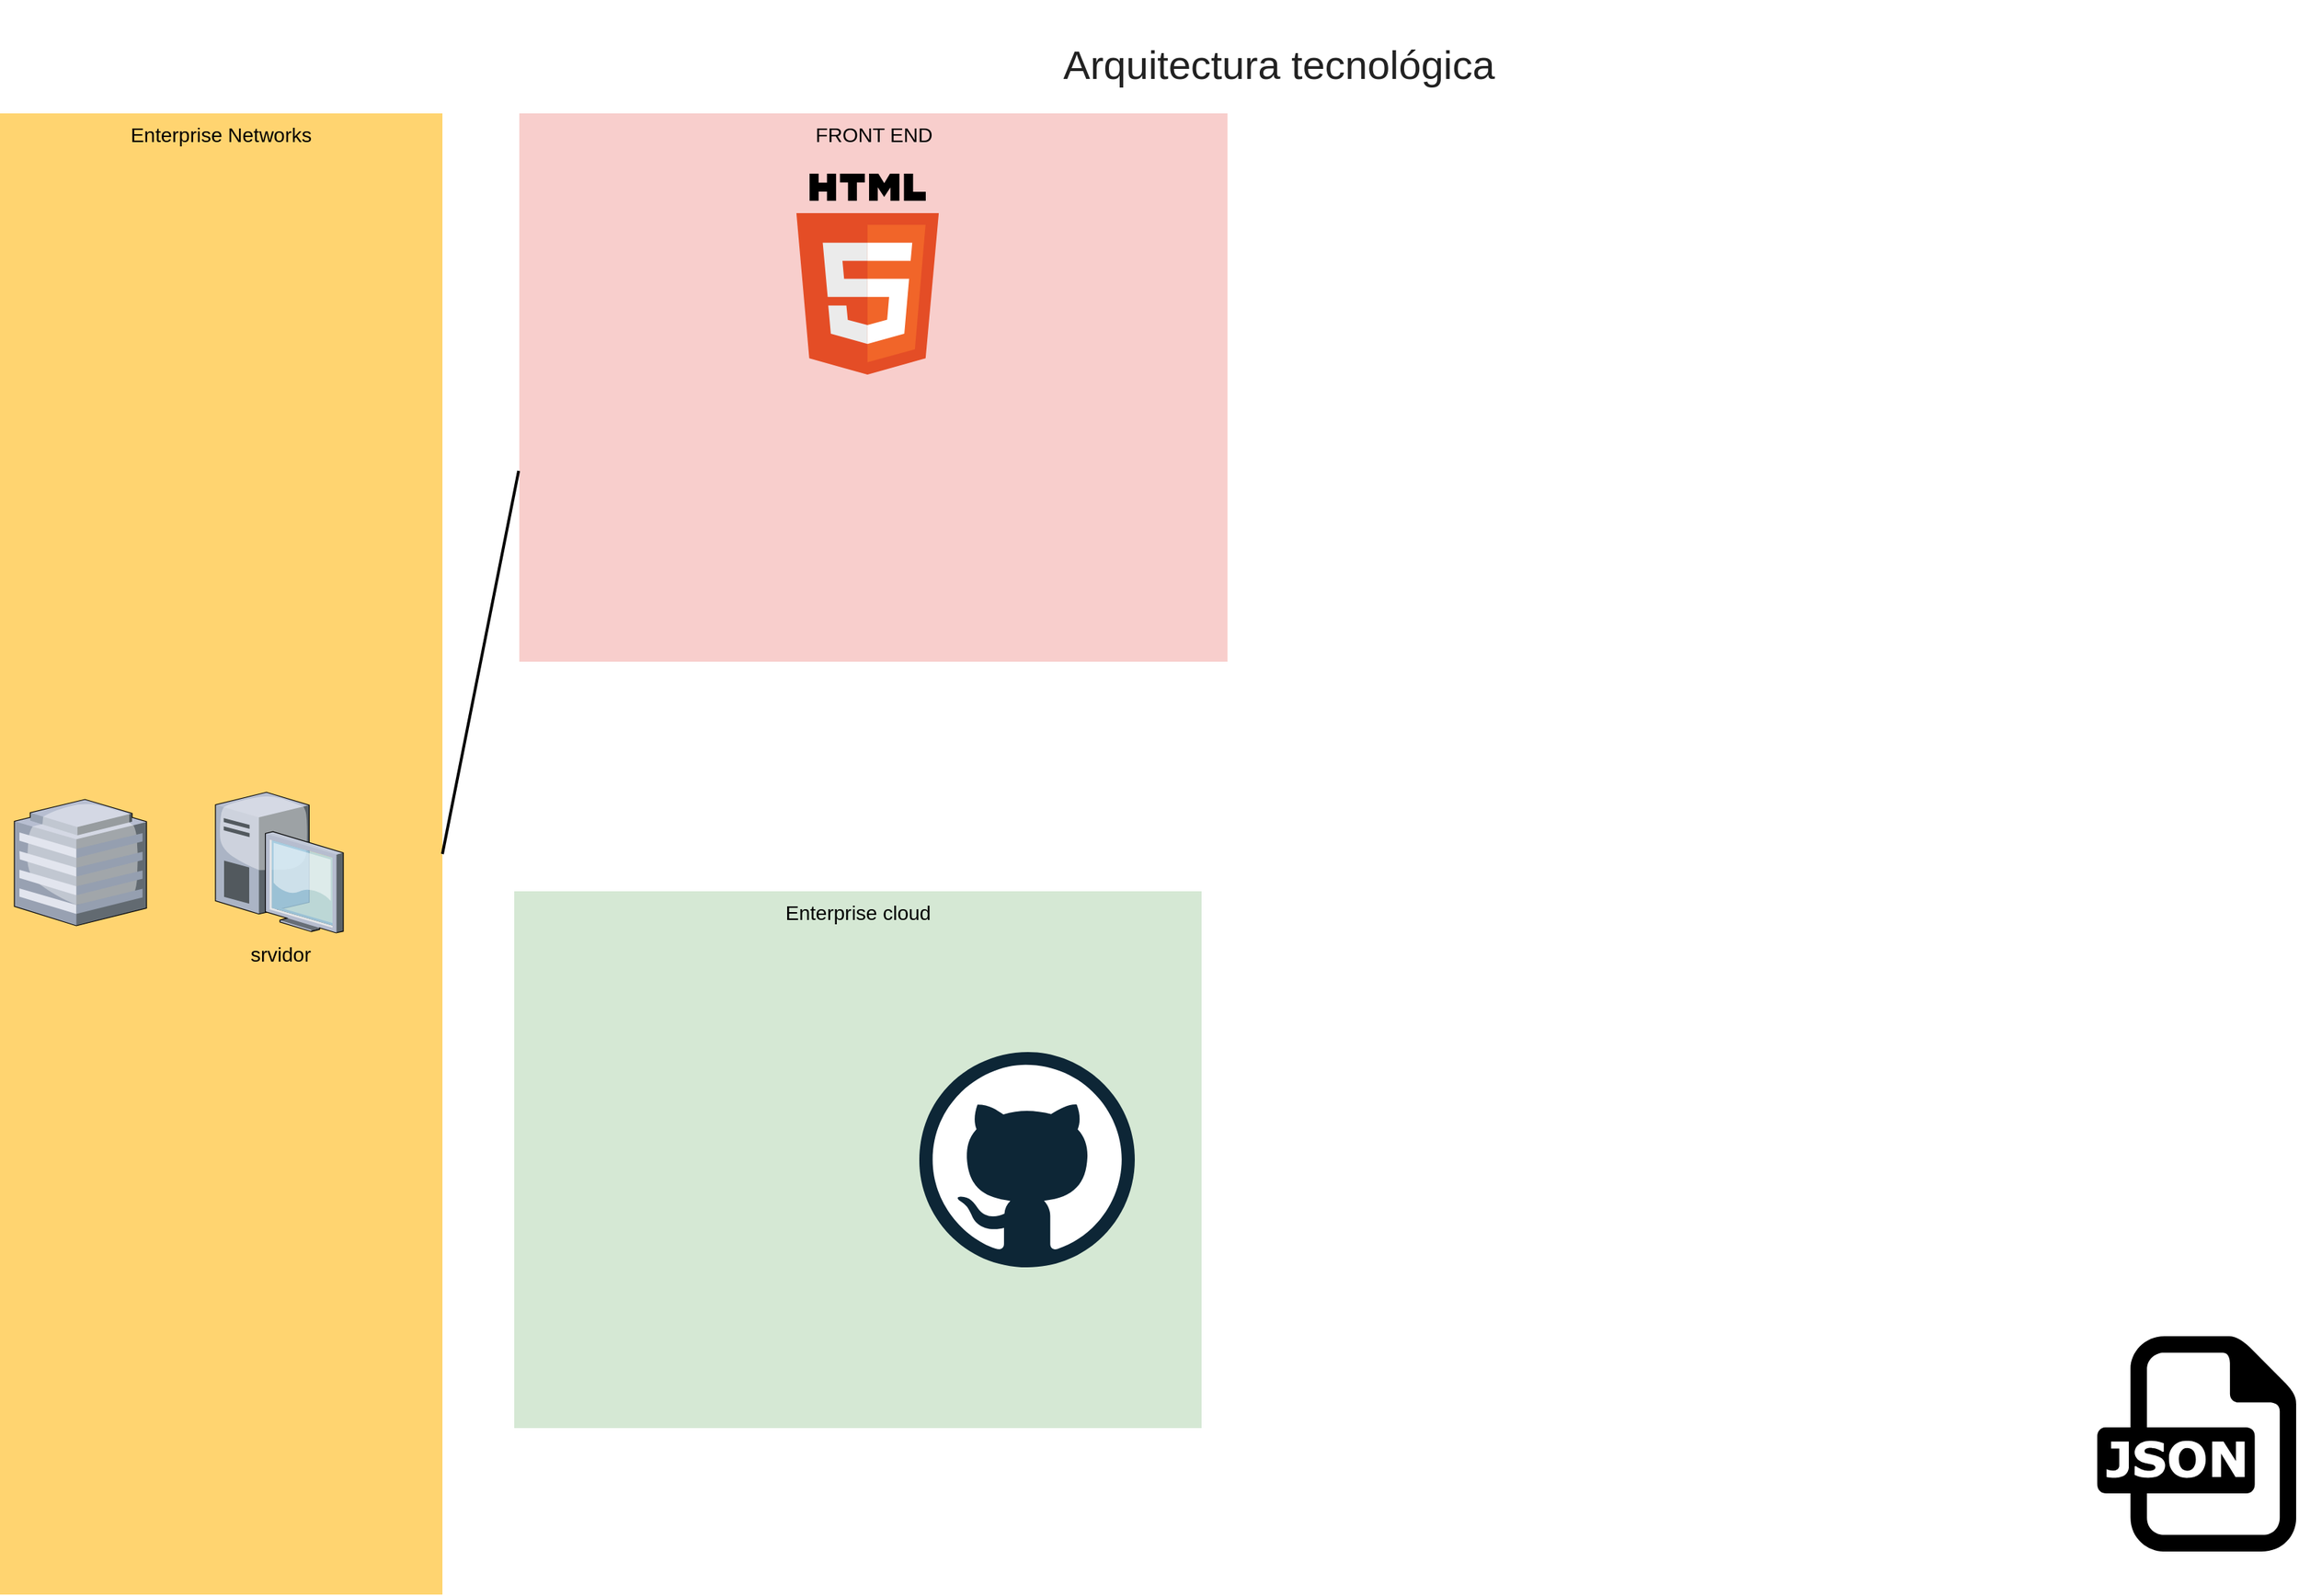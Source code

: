 <mxfile version="13.7.7" type="github">
  <diagram name="Page-1" id="e3a06f82-3646-2815-327d-82caf3d4e204">
    <mxGraphModel dx="1962" dy="1160" grid="1" gridSize="10" guides="1" tooltips="1" connect="1" arrows="1" fold="1" page="1" pageScale="1.5" pageWidth="1169" pageHeight="826" background="none" math="0" shadow="0">
      <root>
        <mxCell id="0" style=";html=1;" />
        <mxCell id="1" style=";html=1;" parent="0" />
        <mxCell id="6a7d8f32e03d9370-61" value="&lt;font style=&quot;vertical-align: inherit&quot;&gt;&lt;font style=&quot;vertical-align: inherit&quot;&gt;&lt;font style=&quot;vertical-align: inherit&quot;&gt;&lt;font style=&quot;vertical-align: inherit&quot;&gt;FRONT END&lt;/font&gt;&lt;/font&gt;&lt;br&gt;&lt;br&gt;&lt;/font&gt;&lt;/font&gt;" style="whiteSpace=wrap;html=1;fillColor=#f8cecc;fontSize=14;strokeColor=none;verticalAlign=top;" parent="1" vertex="1">
          <mxGeometry x="401.56" y="98" width="493" height="382" as="geometry" />
        </mxCell>
        <mxCell id="6a7d8f32e03d9370-60" value="Enterprise cloud" style="whiteSpace=wrap;html=1;fillColor=#d5e8d4;fontSize=14;strokeColor=none;verticalAlign=top;" parent="1" vertex="1">
          <mxGeometry x="398" y="640" width="478.5" height="374" as="geometry" />
        </mxCell>
        <mxCell id="6a7d8f32e03d9370-57" value="Enterprise Networks" style="whiteSpace=wrap;html=1;fillColor=#FFD470;gradientColor=none;fontSize=14;strokeColor=none;verticalAlign=top;" parent="1" vertex="1">
          <mxGeometry x="40" y="98" width="308" height="1032" as="geometry" />
        </mxCell>
        <mxCell id="6a7d8f32e03d9370-34" style="edgeStyle=none;rounded=0;html=1;startSize=10;endSize=10;jettySize=auto;orthogonalLoop=1;fontSize=14;endArrow=none;endFill=0;strokeWidth=2;entryX=-0.001;entryY=0.652;entryDx=0;entryDy=0;entryPerimeter=0;exitX=1;exitY=0.5;exitDx=0;exitDy=0;" parent="1" source="6a7d8f32e03d9370-57" target="6a7d8f32e03d9370-61" edge="1">
          <mxGeometry relative="1" as="geometry">
            <mxPoint x="730" y="297.496" as="targetPoint" />
          </mxGeometry>
        </mxCell>
        <mxCell id="6a7d8f32e03d9370-3" value="&lt;font style=&quot;vertical-align: inherit&quot;&gt;&lt;font style=&quot;vertical-align: inherit&quot;&gt;srvidor&lt;/font&gt;&lt;/font&gt;" style="verticalLabelPosition=bottom;aspect=fixed;html=1;verticalAlign=top;strokeColor=none;shape=mxgraph.citrix.desktop;fillColor=#66B2FF;gradientColor=#0066CC;fontSize=14;" parent="1" vertex="1">
          <mxGeometry x="190.0" y="571" width="89" height="98" as="geometry" />
        </mxCell>
        <mxCell id="6a7d8f32e03d9370-24" value="" style="verticalLabelPosition=bottom;aspect=fixed;html=1;verticalAlign=top;strokeColor=none;shape=mxgraph.citrix.hq_enterprise;fillColor=#66B2FF;gradientColor=#0066CC;fontSize=14;" parent="1" vertex="1">
          <mxGeometry x="50" y="576" width="92" height="88" as="geometry" />
        </mxCell>
        <mxCell id="6a7d8f32e03d9370-62" value="&lt;br&gt;&lt;span style=&quot;color: rgb(34 , 34 , 34) ; font-family: &amp;#34;arial&amp;#34; , sans-serif ; font-size: 28px ; font-weight: 400 ; text-align: left&quot;&gt;&lt;font style=&quot;vertical-align: inherit&quot;&gt;&lt;font style=&quot;vertical-align: inherit&quot;&gt;&lt;font style=&quot;vertical-align: inherit&quot;&gt;&lt;font style=&quot;vertical-align: inherit&quot;&gt;Arquitectura tecnológica&lt;/font&gt;&lt;/font&gt;&lt;/font&gt;&lt;/font&gt;&lt;/span&gt;" style="text;strokeColor=none;fillColor=none;html=1;fontSize=24;fontStyle=1;verticalAlign=middle;align=center;" parent="1" vertex="1">
          <mxGeometry x="499" y="30" width="861" height="40" as="geometry" />
        </mxCell>
        <mxCell id="34i84Ud4fFA8u5u6nEGt-1" value="" style="dashed=0;outlineConnect=0;html=1;align=center;labelPosition=center;verticalLabelPosition=bottom;verticalAlign=top;shape=mxgraph.weblogos.github" vertex="1" parent="1">
          <mxGeometry x="680" y="752" width="150" height="150" as="geometry" />
        </mxCell>
        <mxCell id="34i84Ud4fFA8u5u6nEGt-2" value="" style="dashed=0;outlineConnect=0;html=1;align=center;labelPosition=center;verticalLabelPosition=bottom;verticalAlign=top;shape=mxgraph.weblogos.html5;fillColor=#f5f5f5;strokeColor=#666666;fontColor=#333333;" vertex="1" parent="1">
          <mxGeometry x="594.43" y="140" width="99.13" height="140" as="geometry" />
        </mxCell>
        <mxCell id="34i84Ud4fFA8u5u6nEGt-3" value="" style="dashed=0;outlineConnect=0;html=1;align=center;labelPosition=center;verticalLabelPosition=bottom;verticalAlign=top;shape=mxgraph.weblogos.json" vertex="1" parent="1">
          <mxGeometry x="1500" y="950" width="138.52" height="150" as="geometry" />
        </mxCell>
        <mxCell id="34i84Ud4fFA8u5u6nEGt-5" value="" style="shape=image;html=1;verticalAlign=top;verticalLabelPosition=bottom;labelBackgroundColor=#ffffff;imageAspect=0;aspect=fixed;image=https://cdn4.iconfinder.com/data/icons/logos-and-brands/512/187_Js_logo_logos-128.png" vertex="1" parent="1">
          <mxGeometry x="580" y="320" width="128" height="128" as="geometry" />
        </mxCell>
        <mxCell id="34i84Ud4fFA8u5u6nEGt-7" value="" style="shape=image;html=1;verticalAlign=top;verticalLabelPosition=bottom;labelBackgroundColor=#ffffff;imageAspect=0;aspect=fixed;image=https://cdn3.iconfinder.com/data/icons/social-media-2169/24/social_media_social_media_logo_docker-128.png" vertex="1" parent="1">
          <mxGeometry x="420" y="732" width="190" height="190" as="geometry" />
        </mxCell>
      </root>
    </mxGraphModel>
  </diagram>
</mxfile>
